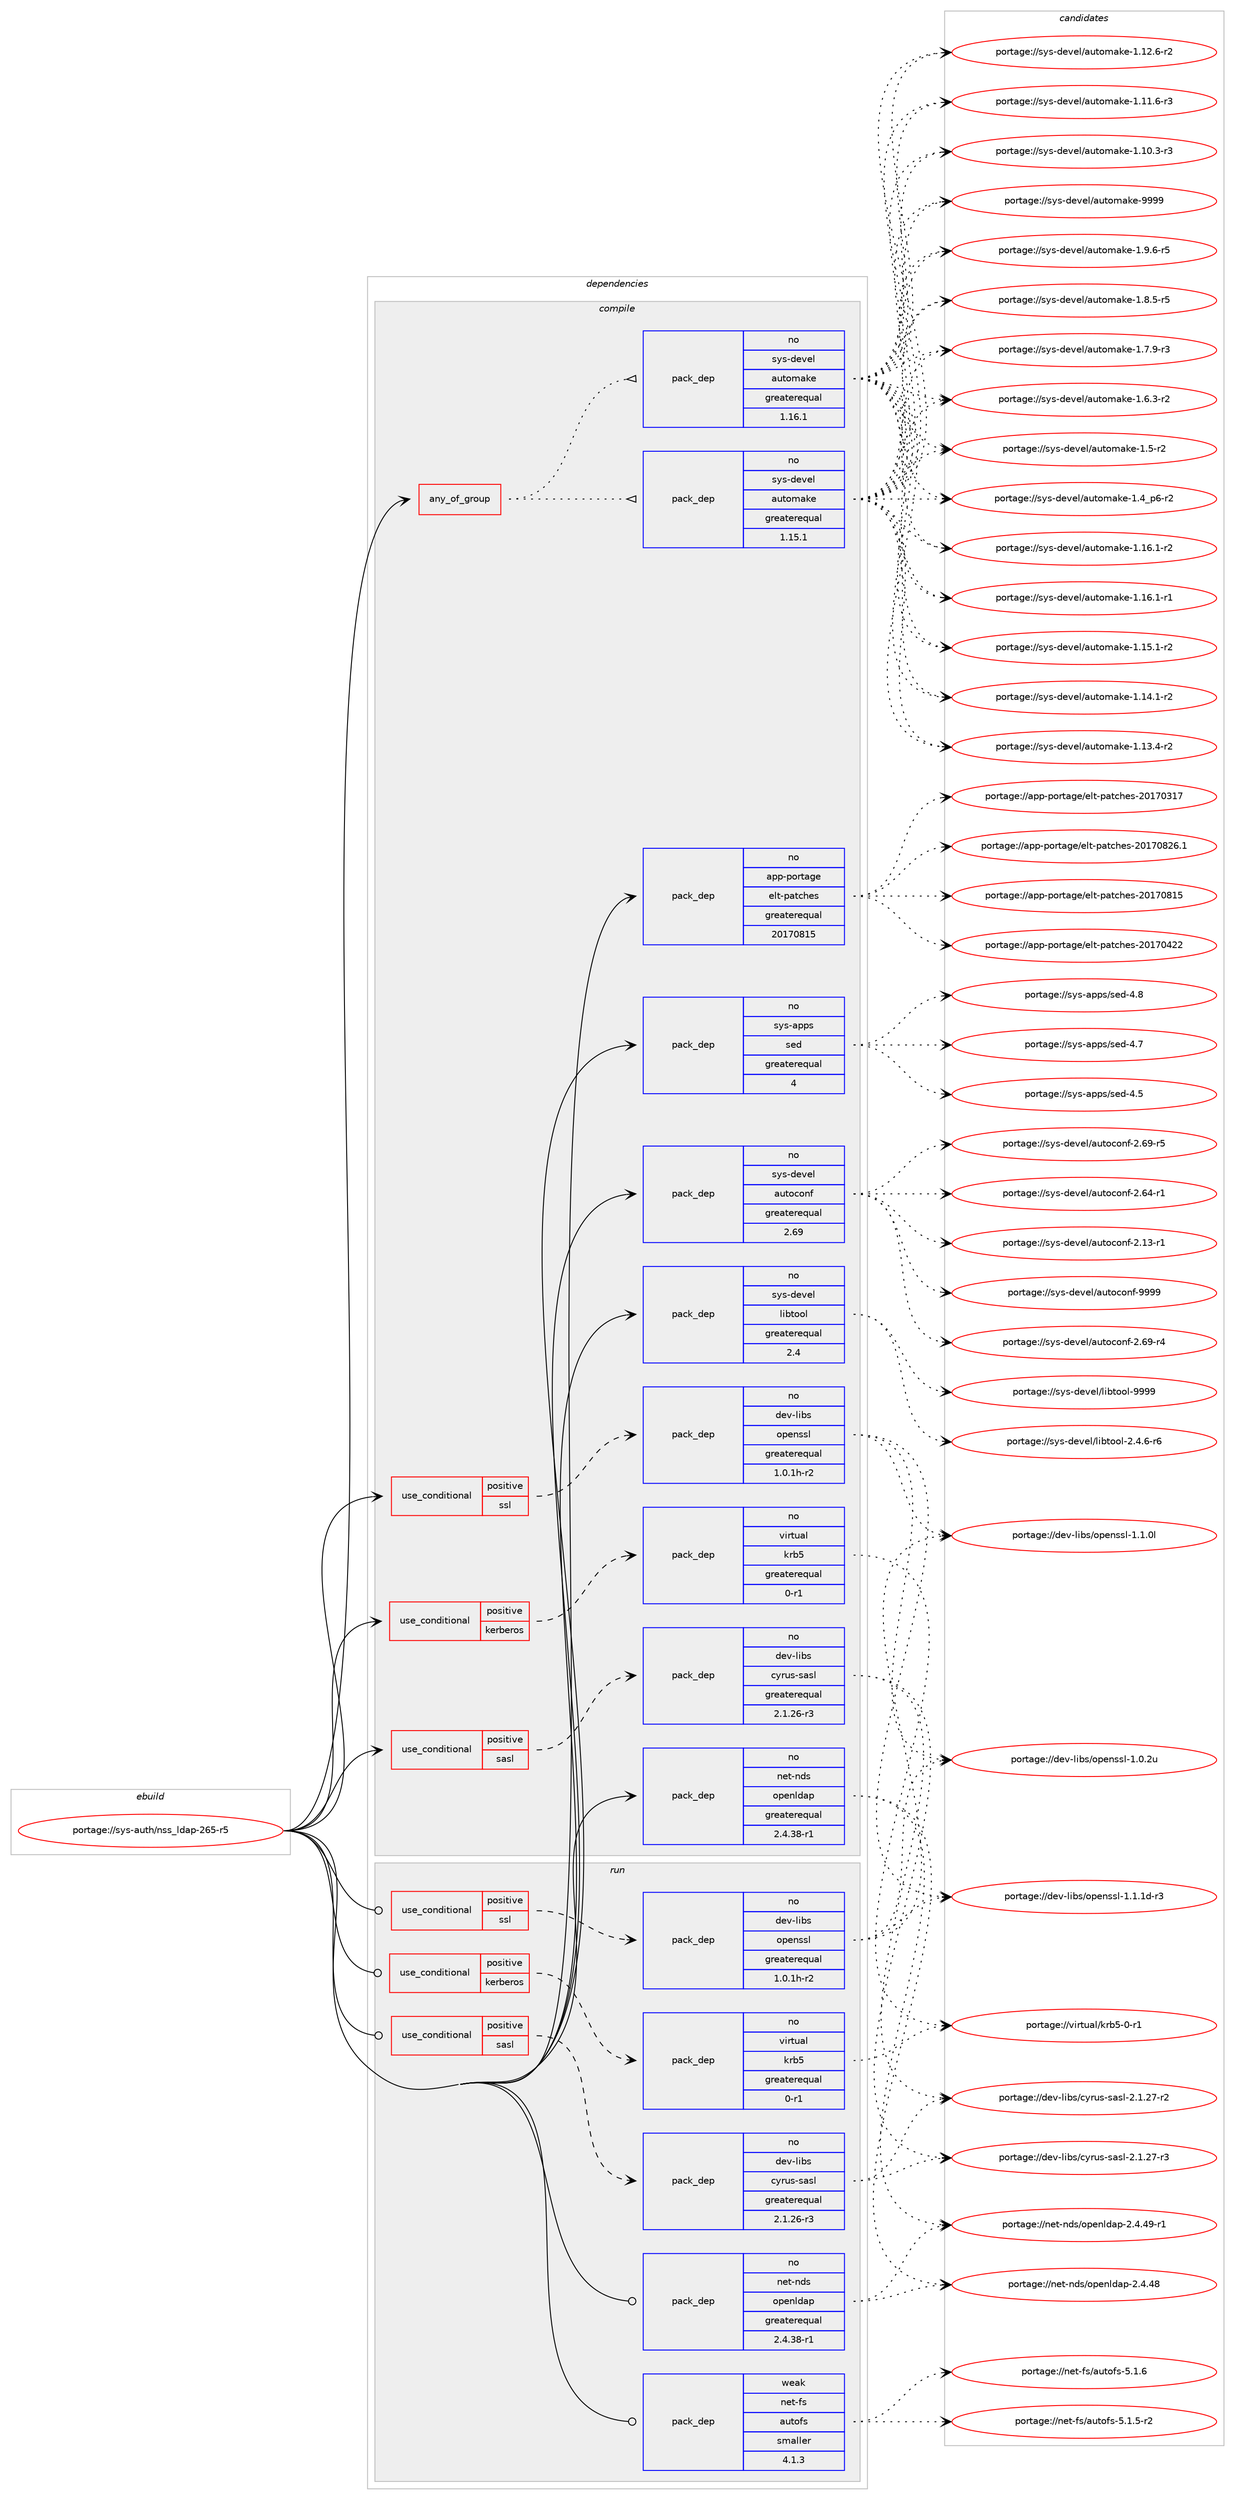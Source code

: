 digraph prolog {

# *************
# Graph options
# *************

newrank=true;
concentrate=true;
compound=true;
graph [rankdir=LR,fontname=Helvetica,fontsize=10,ranksep=1.5];#, ranksep=2.5, nodesep=0.2];
edge  [arrowhead=vee];
node  [fontname=Helvetica,fontsize=10];

# **********
# The ebuild
# **********

subgraph cluster_leftcol {
color=gray;
rank=same;
label=<<i>ebuild</i>>;
id [label="portage://sys-auth/nss_ldap-265-r5", color=red, width=4, href="../sys-auth/nss_ldap-265-r5.svg"];
}

# ****************
# The dependencies
# ****************

subgraph cluster_midcol {
color=gray;
label=<<i>dependencies</i>>;
subgraph cluster_compile {
fillcolor="#eeeeee";
style=filled;
label=<<i>compile</i>>;
subgraph any688 {
dependency28055 [label=<<TABLE BORDER="0" CELLBORDER="1" CELLSPACING="0" CELLPADDING="4"><TR><TD CELLPADDING="10">any_of_group</TD></TR></TABLE>>, shape=none, color=red];subgraph pack22561 {
dependency28056 [label=<<TABLE BORDER="0" CELLBORDER="1" CELLSPACING="0" CELLPADDING="4" WIDTH="220"><TR><TD ROWSPAN="6" CELLPADDING="30">pack_dep</TD></TR><TR><TD WIDTH="110">no</TD></TR><TR><TD>sys-devel</TD></TR><TR><TD>automake</TD></TR><TR><TD>greaterequal</TD></TR><TR><TD>1.16.1</TD></TR></TABLE>>, shape=none, color=blue];
}
dependency28055:e -> dependency28056:w [weight=20,style="dotted",arrowhead="oinv"];
subgraph pack22562 {
dependency28057 [label=<<TABLE BORDER="0" CELLBORDER="1" CELLSPACING="0" CELLPADDING="4" WIDTH="220"><TR><TD ROWSPAN="6" CELLPADDING="30">pack_dep</TD></TR><TR><TD WIDTH="110">no</TD></TR><TR><TD>sys-devel</TD></TR><TR><TD>automake</TD></TR><TR><TD>greaterequal</TD></TR><TR><TD>1.15.1</TD></TR></TABLE>>, shape=none, color=blue];
}
dependency28055:e -> dependency28057:w [weight=20,style="dotted",arrowhead="oinv"];
}
id:e -> dependency28055:w [weight=20,style="solid",arrowhead="vee"];
subgraph cond4804 {
dependency28058 [label=<<TABLE BORDER="0" CELLBORDER="1" CELLSPACING="0" CELLPADDING="4"><TR><TD ROWSPAN="3" CELLPADDING="10">use_conditional</TD></TR><TR><TD>positive</TD></TR><TR><TD>kerberos</TD></TR></TABLE>>, shape=none, color=red];
subgraph pack22563 {
dependency28059 [label=<<TABLE BORDER="0" CELLBORDER="1" CELLSPACING="0" CELLPADDING="4" WIDTH="220"><TR><TD ROWSPAN="6" CELLPADDING="30">pack_dep</TD></TR><TR><TD WIDTH="110">no</TD></TR><TR><TD>virtual</TD></TR><TR><TD>krb5</TD></TR><TR><TD>greaterequal</TD></TR><TR><TD>0-r1</TD></TR></TABLE>>, shape=none, color=blue];
}
dependency28058:e -> dependency28059:w [weight=20,style="dashed",arrowhead="vee"];
}
id:e -> dependency28058:w [weight=20,style="solid",arrowhead="vee"];
subgraph cond4805 {
dependency28060 [label=<<TABLE BORDER="0" CELLBORDER="1" CELLSPACING="0" CELLPADDING="4"><TR><TD ROWSPAN="3" CELLPADDING="10">use_conditional</TD></TR><TR><TD>positive</TD></TR><TR><TD>sasl</TD></TR></TABLE>>, shape=none, color=red];
subgraph pack22564 {
dependency28061 [label=<<TABLE BORDER="0" CELLBORDER="1" CELLSPACING="0" CELLPADDING="4" WIDTH="220"><TR><TD ROWSPAN="6" CELLPADDING="30">pack_dep</TD></TR><TR><TD WIDTH="110">no</TD></TR><TR><TD>dev-libs</TD></TR><TR><TD>cyrus-sasl</TD></TR><TR><TD>greaterequal</TD></TR><TR><TD>2.1.26-r3</TD></TR></TABLE>>, shape=none, color=blue];
}
dependency28060:e -> dependency28061:w [weight=20,style="dashed",arrowhead="vee"];
}
id:e -> dependency28060:w [weight=20,style="solid",arrowhead="vee"];
subgraph cond4806 {
dependency28062 [label=<<TABLE BORDER="0" CELLBORDER="1" CELLSPACING="0" CELLPADDING="4"><TR><TD ROWSPAN="3" CELLPADDING="10">use_conditional</TD></TR><TR><TD>positive</TD></TR><TR><TD>ssl</TD></TR></TABLE>>, shape=none, color=red];
subgraph pack22565 {
dependency28063 [label=<<TABLE BORDER="0" CELLBORDER="1" CELLSPACING="0" CELLPADDING="4" WIDTH="220"><TR><TD ROWSPAN="6" CELLPADDING="30">pack_dep</TD></TR><TR><TD WIDTH="110">no</TD></TR><TR><TD>dev-libs</TD></TR><TR><TD>openssl</TD></TR><TR><TD>greaterequal</TD></TR><TR><TD>1.0.1h-r2</TD></TR></TABLE>>, shape=none, color=blue];
}
dependency28062:e -> dependency28063:w [weight=20,style="dashed",arrowhead="vee"];
}
id:e -> dependency28062:w [weight=20,style="solid",arrowhead="vee"];
subgraph pack22566 {
dependency28064 [label=<<TABLE BORDER="0" CELLBORDER="1" CELLSPACING="0" CELLPADDING="4" WIDTH="220"><TR><TD ROWSPAN="6" CELLPADDING="30">pack_dep</TD></TR><TR><TD WIDTH="110">no</TD></TR><TR><TD>app-portage</TD></TR><TR><TD>elt-patches</TD></TR><TR><TD>greaterequal</TD></TR><TR><TD>20170815</TD></TR></TABLE>>, shape=none, color=blue];
}
id:e -> dependency28064:w [weight=20,style="solid",arrowhead="vee"];
subgraph pack22567 {
dependency28065 [label=<<TABLE BORDER="0" CELLBORDER="1" CELLSPACING="0" CELLPADDING="4" WIDTH="220"><TR><TD ROWSPAN="6" CELLPADDING="30">pack_dep</TD></TR><TR><TD WIDTH="110">no</TD></TR><TR><TD>net-nds</TD></TR><TR><TD>openldap</TD></TR><TR><TD>greaterequal</TD></TR><TR><TD>2.4.38-r1</TD></TR></TABLE>>, shape=none, color=blue];
}
id:e -> dependency28065:w [weight=20,style="solid",arrowhead="vee"];
subgraph pack22568 {
dependency28066 [label=<<TABLE BORDER="0" CELLBORDER="1" CELLSPACING="0" CELLPADDING="4" WIDTH="220"><TR><TD ROWSPAN="6" CELLPADDING="30">pack_dep</TD></TR><TR><TD WIDTH="110">no</TD></TR><TR><TD>sys-apps</TD></TR><TR><TD>sed</TD></TR><TR><TD>greaterequal</TD></TR><TR><TD>4</TD></TR></TABLE>>, shape=none, color=blue];
}
id:e -> dependency28066:w [weight=20,style="solid",arrowhead="vee"];
subgraph pack22569 {
dependency28067 [label=<<TABLE BORDER="0" CELLBORDER="1" CELLSPACING="0" CELLPADDING="4" WIDTH="220"><TR><TD ROWSPAN="6" CELLPADDING="30">pack_dep</TD></TR><TR><TD WIDTH="110">no</TD></TR><TR><TD>sys-devel</TD></TR><TR><TD>autoconf</TD></TR><TR><TD>greaterequal</TD></TR><TR><TD>2.69</TD></TR></TABLE>>, shape=none, color=blue];
}
id:e -> dependency28067:w [weight=20,style="solid",arrowhead="vee"];
subgraph pack22570 {
dependency28068 [label=<<TABLE BORDER="0" CELLBORDER="1" CELLSPACING="0" CELLPADDING="4" WIDTH="220"><TR><TD ROWSPAN="6" CELLPADDING="30">pack_dep</TD></TR><TR><TD WIDTH="110">no</TD></TR><TR><TD>sys-devel</TD></TR><TR><TD>libtool</TD></TR><TR><TD>greaterequal</TD></TR><TR><TD>2.4</TD></TR></TABLE>>, shape=none, color=blue];
}
id:e -> dependency28068:w [weight=20,style="solid",arrowhead="vee"];
}
subgraph cluster_compileandrun {
fillcolor="#eeeeee";
style=filled;
label=<<i>compile and run</i>>;
}
subgraph cluster_run {
fillcolor="#eeeeee";
style=filled;
label=<<i>run</i>>;
subgraph cond4807 {
dependency28069 [label=<<TABLE BORDER="0" CELLBORDER="1" CELLSPACING="0" CELLPADDING="4"><TR><TD ROWSPAN="3" CELLPADDING="10">use_conditional</TD></TR><TR><TD>positive</TD></TR><TR><TD>kerberos</TD></TR></TABLE>>, shape=none, color=red];
subgraph pack22571 {
dependency28070 [label=<<TABLE BORDER="0" CELLBORDER="1" CELLSPACING="0" CELLPADDING="4" WIDTH="220"><TR><TD ROWSPAN="6" CELLPADDING="30">pack_dep</TD></TR><TR><TD WIDTH="110">no</TD></TR><TR><TD>virtual</TD></TR><TR><TD>krb5</TD></TR><TR><TD>greaterequal</TD></TR><TR><TD>0-r1</TD></TR></TABLE>>, shape=none, color=blue];
}
dependency28069:e -> dependency28070:w [weight=20,style="dashed",arrowhead="vee"];
}
id:e -> dependency28069:w [weight=20,style="solid",arrowhead="odot"];
subgraph cond4808 {
dependency28071 [label=<<TABLE BORDER="0" CELLBORDER="1" CELLSPACING="0" CELLPADDING="4"><TR><TD ROWSPAN="3" CELLPADDING="10">use_conditional</TD></TR><TR><TD>positive</TD></TR><TR><TD>sasl</TD></TR></TABLE>>, shape=none, color=red];
subgraph pack22572 {
dependency28072 [label=<<TABLE BORDER="0" CELLBORDER="1" CELLSPACING="0" CELLPADDING="4" WIDTH="220"><TR><TD ROWSPAN="6" CELLPADDING="30">pack_dep</TD></TR><TR><TD WIDTH="110">no</TD></TR><TR><TD>dev-libs</TD></TR><TR><TD>cyrus-sasl</TD></TR><TR><TD>greaterequal</TD></TR><TR><TD>2.1.26-r3</TD></TR></TABLE>>, shape=none, color=blue];
}
dependency28071:e -> dependency28072:w [weight=20,style="dashed",arrowhead="vee"];
}
id:e -> dependency28071:w [weight=20,style="solid",arrowhead="odot"];
subgraph cond4809 {
dependency28073 [label=<<TABLE BORDER="0" CELLBORDER="1" CELLSPACING="0" CELLPADDING="4"><TR><TD ROWSPAN="3" CELLPADDING="10">use_conditional</TD></TR><TR><TD>positive</TD></TR><TR><TD>ssl</TD></TR></TABLE>>, shape=none, color=red];
subgraph pack22573 {
dependency28074 [label=<<TABLE BORDER="0" CELLBORDER="1" CELLSPACING="0" CELLPADDING="4" WIDTH="220"><TR><TD ROWSPAN="6" CELLPADDING="30">pack_dep</TD></TR><TR><TD WIDTH="110">no</TD></TR><TR><TD>dev-libs</TD></TR><TR><TD>openssl</TD></TR><TR><TD>greaterequal</TD></TR><TR><TD>1.0.1h-r2</TD></TR></TABLE>>, shape=none, color=blue];
}
dependency28073:e -> dependency28074:w [weight=20,style="dashed",arrowhead="vee"];
}
id:e -> dependency28073:w [weight=20,style="solid",arrowhead="odot"];
subgraph pack22574 {
dependency28075 [label=<<TABLE BORDER="0" CELLBORDER="1" CELLSPACING="0" CELLPADDING="4" WIDTH="220"><TR><TD ROWSPAN="6" CELLPADDING="30">pack_dep</TD></TR><TR><TD WIDTH="110">no</TD></TR><TR><TD>net-nds</TD></TR><TR><TD>openldap</TD></TR><TR><TD>greaterequal</TD></TR><TR><TD>2.4.38-r1</TD></TR></TABLE>>, shape=none, color=blue];
}
id:e -> dependency28075:w [weight=20,style="solid",arrowhead="odot"];
subgraph pack22575 {
dependency28076 [label=<<TABLE BORDER="0" CELLBORDER="1" CELLSPACING="0" CELLPADDING="4" WIDTH="220"><TR><TD ROWSPAN="6" CELLPADDING="30">pack_dep</TD></TR><TR><TD WIDTH="110">weak</TD></TR><TR><TD>net-fs</TD></TR><TR><TD>autofs</TD></TR><TR><TD>smaller</TD></TR><TR><TD>4.1.3</TD></TR></TABLE>>, shape=none, color=blue];
}
id:e -> dependency28076:w [weight=20,style="solid",arrowhead="odot"];
}
}

# **************
# The candidates
# **************

subgraph cluster_choices {
rank=same;
color=gray;
label=<<i>candidates</i>>;

subgraph choice22561 {
color=black;
nodesep=1;
choice115121115451001011181011084797117116111109971071014557575757 [label="portage://sys-devel/automake-9999", color=red, width=4,href="../sys-devel/automake-9999.svg"];
choice115121115451001011181011084797117116111109971071014549465746544511453 [label="portage://sys-devel/automake-1.9.6-r5", color=red, width=4,href="../sys-devel/automake-1.9.6-r5.svg"];
choice115121115451001011181011084797117116111109971071014549465646534511453 [label="portage://sys-devel/automake-1.8.5-r5", color=red, width=4,href="../sys-devel/automake-1.8.5-r5.svg"];
choice115121115451001011181011084797117116111109971071014549465546574511451 [label="portage://sys-devel/automake-1.7.9-r3", color=red, width=4,href="../sys-devel/automake-1.7.9-r3.svg"];
choice115121115451001011181011084797117116111109971071014549465446514511450 [label="portage://sys-devel/automake-1.6.3-r2", color=red, width=4,href="../sys-devel/automake-1.6.3-r2.svg"];
choice11512111545100101118101108479711711611110997107101454946534511450 [label="portage://sys-devel/automake-1.5-r2", color=red, width=4,href="../sys-devel/automake-1.5-r2.svg"];
choice115121115451001011181011084797117116111109971071014549465295112544511450 [label="portage://sys-devel/automake-1.4_p6-r2", color=red, width=4,href="../sys-devel/automake-1.4_p6-r2.svg"];
choice11512111545100101118101108479711711611110997107101454946495446494511450 [label="portage://sys-devel/automake-1.16.1-r2", color=red, width=4,href="../sys-devel/automake-1.16.1-r2.svg"];
choice11512111545100101118101108479711711611110997107101454946495446494511449 [label="portage://sys-devel/automake-1.16.1-r1", color=red, width=4,href="../sys-devel/automake-1.16.1-r1.svg"];
choice11512111545100101118101108479711711611110997107101454946495346494511450 [label="portage://sys-devel/automake-1.15.1-r2", color=red, width=4,href="../sys-devel/automake-1.15.1-r2.svg"];
choice11512111545100101118101108479711711611110997107101454946495246494511450 [label="portage://sys-devel/automake-1.14.1-r2", color=red, width=4,href="../sys-devel/automake-1.14.1-r2.svg"];
choice11512111545100101118101108479711711611110997107101454946495146524511450 [label="portage://sys-devel/automake-1.13.4-r2", color=red, width=4,href="../sys-devel/automake-1.13.4-r2.svg"];
choice11512111545100101118101108479711711611110997107101454946495046544511450 [label="portage://sys-devel/automake-1.12.6-r2", color=red, width=4,href="../sys-devel/automake-1.12.6-r2.svg"];
choice11512111545100101118101108479711711611110997107101454946494946544511451 [label="portage://sys-devel/automake-1.11.6-r3", color=red, width=4,href="../sys-devel/automake-1.11.6-r3.svg"];
choice11512111545100101118101108479711711611110997107101454946494846514511451 [label="portage://sys-devel/automake-1.10.3-r3", color=red, width=4,href="../sys-devel/automake-1.10.3-r3.svg"];
dependency28056:e -> choice115121115451001011181011084797117116111109971071014557575757:w [style=dotted,weight="100"];
dependency28056:e -> choice115121115451001011181011084797117116111109971071014549465746544511453:w [style=dotted,weight="100"];
dependency28056:e -> choice115121115451001011181011084797117116111109971071014549465646534511453:w [style=dotted,weight="100"];
dependency28056:e -> choice115121115451001011181011084797117116111109971071014549465546574511451:w [style=dotted,weight="100"];
dependency28056:e -> choice115121115451001011181011084797117116111109971071014549465446514511450:w [style=dotted,weight="100"];
dependency28056:e -> choice11512111545100101118101108479711711611110997107101454946534511450:w [style=dotted,weight="100"];
dependency28056:e -> choice115121115451001011181011084797117116111109971071014549465295112544511450:w [style=dotted,weight="100"];
dependency28056:e -> choice11512111545100101118101108479711711611110997107101454946495446494511450:w [style=dotted,weight="100"];
dependency28056:e -> choice11512111545100101118101108479711711611110997107101454946495446494511449:w [style=dotted,weight="100"];
dependency28056:e -> choice11512111545100101118101108479711711611110997107101454946495346494511450:w [style=dotted,weight="100"];
dependency28056:e -> choice11512111545100101118101108479711711611110997107101454946495246494511450:w [style=dotted,weight="100"];
dependency28056:e -> choice11512111545100101118101108479711711611110997107101454946495146524511450:w [style=dotted,weight="100"];
dependency28056:e -> choice11512111545100101118101108479711711611110997107101454946495046544511450:w [style=dotted,weight="100"];
dependency28056:e -> choice11512111545100101118101108479711711611110997107101454946494946544511451:w [style=dotted,weight="100"];
dependency28056:e -> choice11512111545100101118101108479711711611110997107101454946494846514511451:w [style=dotted,weight="100"];
}
subgraph choice22562 {
color=black;
nodesep=1;
choice115121115451001011181011084797117116111109971071014557575757 [label="portage://sys-devel/automake-9999", color=red, width=4,href="../sys-devel/automake-9999.svg"];
choice115121115451001011181011084797117116111109971071014549465746544511453 [label="portage://sys-devel/automake-1.9.6-r5", color=red, width=4,href="../sys-devel/automake-1.9.6-r5.svg"];
choice115121115451001011181011084797117116111109971071014549465646534511453 [label="portage://sys-devel/automake-1.8.5-r5", color=red, width=4,href="../sys-devel/automake-1.8.5-r5.svg"];
choice115121115451001011181011084797117116111109971071014549465546574511451 [label="portage://sys-devel/automake-1.7.9-r3", color=red, width=4,href="../sys-devel/automake-1.7.9-r3.svg"];
choice115121115451001011181011084797117116111109971071014549465446514511450 [label="portage://sys-devel/automake-1.6.3-r2", color=red, width=4,href="../sys-devel/automake-1.6.3-r2.svg"];
choice11512111545100101118101108479711711611110997107101454946534511450 [label="portage://sys-devel/automake-1.5-r2", color=red, width=4,href="../sys-devel/automake-1.5-r2.svg"];
choice115121115451001011181011084797117116111109971071014549465295112544511450 [label="portage://sys-devel/automake-1.4_p6-r2", color=red, width=4,href="../sys-devel/automake-1.4_p6-r2.svg"];
choice11512111545100101118101108479711711611110997107101454946495446494511450 [label="portage://sys-devel/automake-1.16.1-r2", color=red, width=4,href="../sys-devel/automake-1.16.1-r2.svg"];
choice11512111545100101118101108479711711611110997107101454946495446494511449 [label="portage://sys-devel/automake-1.16.1-r1", color=red, width=4,href="../sys-devel/automake-1.16.1-r1.svg"];
choice11512111545100101118101108479711711611110997107101454946495346494511450 [label="portage://sys-devel/automake-1.15.1-r2", color=red, width=4,href="../sys-devel/automake-1.15.1-r2.svg"];
choice11512111545100101118101108479711711611110997107101454946495246494511450 [label="portage://sys-devel/automake-1.14.1-r2", color=red, width=4,href="../sys-devel/automake-1.14.1-r2.svg"];
choice11512111545100101118101108479711711611110997107101454946495146524511450 [label="portage://sys-devel/automake-1.13.4-r2", color=red, width=4,href="../sys-devel/automake-1.13.4-r2.svg"];
choice11512111545100101118101108479711711611110997107101454946495046544511450 [label="portage://sys-devel/automake-1.12.6-r2", color=red, width=4,href="../sys-devel/automake-1.12.6-r2.svg"];
choice11512111545100101118101108479711711611110997107101454946494946544511451 [label="portage://sys-devel/automake-1.11.6-r3", color=red, width=4,href="../sys-devel/automake-1.11.6-r3.svg"];
choice11512111545100101118101108479711711611110997107101454946494846514511451 [label="portage://sys-devel/automake-1.10.3-r3", color=red, width=4,href="../sys-devel/automake-1.10.3-r3.svg"];
dependency28057:e -> choice115121115451001011181011084797117116111109971071014557575757:w [style=dotted,weight="100"];
dependency28057:e -> choice115121115451001011181011084797117116111109971071014549465746544511453:w [style=dotted,weight="100"];
dependency28057:e -> choice115121115451001011181011084797117116111109971071014549465646534511453:w [style=dotted,weight="100"];
dependency28057:e -> choice115121115451001011181011084797117116111109971071014549465546574511451:w [style=dotted,weight="100"];
dependency28057:e -> choice115121115451001011181011084797117116111109971071014549465446514511450:w [style=dotted,weight="100"];
dependency28057:e -> choice11512111545100101118101108479711711611110997107101454946534511450:w [style=dotted,weight="100"];
dependency28057:e -> choice115121115451001011181011084797117116111109971071014549465295112544511450:w [style=dotted,weight="100"];
dependency28057:e -> choice11512111545100101118101108479711711611110997107101454946495446494511450:w [style=dotted,weight="100"];
dependency28057:e -> choice11512111545100101118101108479711711611110997107101454946495446494511449:w [style=dotted,weight="100"];
dependency28057:e -> choice11512111545100101118101108479711711611110997107101454946495346494511450:w [style=dotted,weight="100"];
dependency28057:e -> choice11512111545100101118101108479711711611110997107101454946495246494511450:w [style=dotted,weight="100"];
dependency28057:e -> choice11512111545100101118101108479711711611110997107101454946495146524511450:w [style=dotted,weight="100"];
dependency28057:e -> choice11512111545100101118101108479711711611110997107101454946495046544511450:w [style=dotted,weight="100"];
dependency28057:e -> choice11512111545100101118101108479711711611110997107101454946494946544511451:w [style=dotted,weight="100"];
dependency28057:e -> choice11512111545100101118101108479711711611110997107101454946494846514511451:w [style=dotted,weight="100"];
}
subgraph choice22563 {
color=black;
nodesep=1;
choice1181051141161179710847107114985345484511449 [label="portage://virtual/krb5-0-r1", color=red, width=4,href="../virtual/krb5-0-r1.svg"];
dependency28059:e -> choice1181051141161179710847107114985345484511449:w [style=dotted,weight="100"];
}
subgraph choice22564 {
color=black;
nodesep=1;
choice100101118451081059811547991211141171154511597115108455046494650554511451 [label="portage://dev-libs/cyrus-sasl-2.1.27-r3", color=red, width=4,href="../dev-libs/cyrus-sasl-2.1.27-r3.svg"];
choice100101118451081059811547991211141171154511597115108455046494650554511450 [label="portage://dev-libs/cyrus-sasl-2.1.27-r2", color=red, width=4,href="../dev-libs/cyrus-sasl-2.1.27-r2.svg"];
dependency28061:e -> choice100101118451081059811547991211141171154511597115108455046494650554511451:w [style=dotted,weight="100"];
dependency28061:e -> choice100101118451081059811547991211141171154511597115108455046494650554511450:w [style=dotted,weight="100"];
}
subgraph choice22565 {
color=black;
nodesep=1;
choice1001011184510810598115471111121011101151151084549464946491004511451 [label="portage://dev-libs/openssl-1.1.1d-r3", color=red, width=4,href="../dev-libs/openssl-1.1.1d-r3.svg"];
choice100101118451081059811547111112101110115115108454946494648108 [label="portage://dev-libs/openssl-1.1.0l", color=red, width=4,href="../dev-libs/openssl-1.1.0l.svg"];
choice100101118451081059811547111112101110115115108454946484650117 [label="portage://dev-libs/openssl-1.0.2u", color=red, width=4,href="../dev-libs/openssl-1.0.2u.svg"];
dependency28063:e -> choice1001011184510810598115471111121011101151151084549464946491004511451:w [style=dotted,weight="100"];
dependency28063:e -> choice100101118451081059811547111112101110115115108454946494648108:w [style=dotted,weight="100"];
dependency28063:e -> choice100101118451081059811547111112101110115115108454946484650117:w [style=dotted,weight="100"];
}
subgraph choice22566 {
color=black;
nodesep=1;
choice971121124511211111411697103101471011081164511297116991041011154550484955485650544649 [label="portage://app-portage/elt-patches-20170826.1", color=red, width=4,href="../app-portage/elt-patches-20170826.1.svg"];
choice97112112451121111141169710310147101108116451129711699104101115455048495548564953 [label="portage://app-portage/elt-patches-20170815", color=red, width=4,href="../app-portage/elt-patches-20170815.svg"];
choice97112112451121111141169710310147101108116451129711699104101115455048495548525050 [label="portage://app-portage/elt-patches-20170422", color=red, width=4,href="../app-portage/elt-patches-20170422.svg"];
choice97112112451121111141169710310147101108116451129711699104101115455048495548514955 [label="portage://app-portage/elt-patches-20170317", color=red, width=4,href="../app-portage/elt-patches-20170317.svg"];
dependency28064:e -> choice971121124511211111411697103101471011081164511297116991041011154550484955485650544649:w [style=dotted,weight="100"];
dependency28064:e -> choice97112112451121111141169710310147101108116451129711699104101115455048495548564953:w [style=dotted,weight="100"];
dependency28064:e -> choice97112112451121111141169710310147101108116451129711699104101115455048495548525050:w [style=dotted,weight="100"];
dependency28064:e -> choice97112112451121111141169710310147101108116451129711699104101115455048495548514955:w [style=dotted,weight="100"];
}
subgraph choice22567 {
color=black;
nodesep=1;
choice110101116451101001154711111210111010810097112455046524652574511449 [label="portage://net-nds/openldap-2.4.49-r1", color=red, width=4,href="../net-nds/openldap-2.4.49-r1.svg"];
choice11010111645110100115471111121011101081009711245504652465256 [label="portage://net-nds/openldap-2.4.48", color=red, width=4,href="../net-nds/openldap-2.4.48.svg"];
dependency28065:e -> choice110101116451101001154711111210111010810097112455046524652574511449:w [style=dotted,weight="100"];
dependency28065:e -> choice11010111645110100115471111121011101081009711245504652465256:w [style=dotted,weight="100"];
}
subgraph choice22568 {
color=black;
nodesep=1;
choice11512111545971121121154711510110045524656 [label="portage://sys-apps/sed-4.8", color=red, width=4,href="../sys-apps/sed-4.8.svg"];
choice11512111545971121121154711510110045524655 [label="portage://sys-apps/sed-4.7", color=red, width=4,href="../sys-apps/sed-4.7.svg"];
choice11512111545971121121154711510110045524653 [label="portage://sys-apps/sed-4.5", color=red, width=4,href="../sys-apps/sed-4.5.svg"];
dependency28066:e -> choice11512111545971121121154711510110045524656:w [style=dotted,weight="100"];
dependency28066:e -> choice11512111545971121121154711510110045524655:w [style=dotted,weight="100"];
dependency28066:e -> choice11512111545971121121154711510110045524653:w [style=dotted,weight="100"];
}
subgraph choice22569 {
color=black;
nodesep=1;
choice115121115451001011181011084797117116111991111101024557575757 [label="portage://sys-devel/autoconf-9999", color=red, width=4,href="../sys-devel/autoconf-9999.svg"];
choice1151211154510010111810110847971171161119911111010245504654574511453 [label="portage://sys-devel/autoconf-2.69-r5", color=red, width=4,href="../sys-devel/autoconf-2.69-r5.svg"];
choice1151211154510010111810110847971171161119911111010245504654574511452 [label="portage://sys-devel/autoconf-2.69-r4", color=red, width=4,href="../sys-devel/autoconf-2.69-r4.svg"];
choice1151211154510010111810110847971171161119911111010245504654524511449 [label="portage://sys-devel/autoconf-2.64-r1", color=red, width=4,href="../sys-devel/autoconf-2.64-r1.svg"];
choice1151211154510010111810110847971171161119911111010245504649514511449 [label="portage://sys-devel/autoconf-2.13-r1", color=red, width=4,href="../sys-devel/autoconf-2.13-r1.svg"];
dependency28067:e -> choice115121115451001011181011084797117116111991111101024557575757:w [style=dotted,weight="100"];
dependency28067:e -> choice1151211154510010111810110847971171161119911111010245504654574511453:w [style=dotted,weight="100"];
dependency28067:e -> choice1151211154510010111810110847971171161119911111010245504654574511452:w [style=dotted,weight="100"];
dependency28067:e -> choice1151211154510010111810110847971171161119911111010245504654524511449:w [style=dotted,weight="100"];
dependency28067:e -> choice1151211154510010111810110847971171161119911111010245504649514511449:w [style=dotted,weight="100"];
}
subgraph choice22570 {
color=black;
nodesep=1;
choice1151211154510010111810110847108105981161111111084557575757 [label="portage://sys-devel/libtool-9999", color=red, width=4,href="../sys-devel/libtool-9999.svg"];
choice1151211154510010111810110847108105981161111111084550465246544511454 [label="portage://sys-devel/libtool-2.4.6-r6", color=red, width=4,href="../sys-devel/libtool-2.4.6-r6.svg"];
dependency28068:e -> choice1151211154510010111810110847108105981161111111084557575757:w [style=dotted,weight="100"];
dependency28068:e -> choice1151211154510010111810110847108105981161111111084550465246544511454:w [style=dotted,weight="100"];
}
subgraph choice22571 {
color=black;
nodesep=1;
choice1181051141161179710847107114985345484511449 [label="portage://virtual/krb5-0-r1", color=red, width=4,href="../virtual/krb5-0-r1.svg"];
dependency28070:e -> choice1181051141161179710847107114985345484511449:w [style=dotted,weight="100"];
}
subgraph choice22572 {
color=black;
nodesep=1;
choice100101118451081059811547991211141171154511597115108455046494650554511451 [label="portage://dev-libs/cyrus-sasl-2.1.27-r3", color=red, width=4,href="../dev-libs/cyrus-sasl-2.1.27-r3.svg"];
choice100101118451081059811547991211141171154511597115108455046494650554511450 [label="portage://dev-libs/cyrus-sasl-2.1.27-r2", color=red, width=4,href="../dev-libs/cyrus-sasl-2.1.27-r2.svg"];
dependency28072:e -> choice100101118451081059811547991211141171154511597115108455046494650554511451:w [style=dotted,weight="100"];
dependency28072:e -> choice100101118451081059811547991211141171154511597115108455046494650554511450:w [style=dotted,weight="100"];
}
subgraph choice22573 {
color=black;
nodesep=1;
choice1001011184510810598115471111121011101151151084549464946491004511451 [label="portage://dev-libs/openssl-1.1.1d-r3", color=red, width=4,href="../dev-libs/openssl-1.1.1d-r3.svg"];
choice100101118451081059811547111112101110115115108454946494648108 [label="portage://dev-libs/openssl-1.1.0l", color=red, width=4,href="../dev-libs/openssl-1.1.0l.svg"];
choice100101118451081059811547111112101110115115108454946484650117 [label="portage://dev-libs/openssl-1.0.2u", color=red, width=4,href="../dev-libs/openssl-1.0.2u.svg"];
dependency28074:e -> choice1001011184510810598115471111121011101151151084549464946491004511451:w [style=dotted,weight="100"];
dependency28074:e -> choice100101118451081059811547111112101110115115108454946494648108:w [style=dotted,weight="100"];
dependency28074:e -> choice100101118451081059811547111112101110115115108454946484650117:w [style=dotted,weight="100"];
}
subgraph choice22574 {
color=black;
nodesep=1;
choice110101116451101001154711111210111010810097112455046524652574511449 [label="portage://net-nds/openldap-2.4.49-r1", color=red, width=4,href="../net-nds/openldap-2.4.49-r1.svg"];
choice11010111645110100115471111121011101081009711245504652465256 [label="portage://net-nds/openldap-2.4.48", color=red, width=4,href="../net-nds/openldap-2.4.48.svg"];
dependency28075:e -> choice110101116451101001154711111210111010810097112455046524652574511449:w [style=dotted,weight="100"];
dependency28075:e -> choice11010111645110100115471111121011101081009711245504652465256:w [style=dotted,weight="100"];
}
subgraph choice22575 {
color=black;
nodesep=1;
choice110101116451021154797117116111102115455346494654 [label="portage://net-fs/autofs-5.1.6", color=red, width=4,href="../net-fs/autofs-5.1.6.svg"];
choice1101011164510211547971171161111021154553464946534511450 [label="portage://net-fs/autofs-5.1.5-r2", color=red, width=4,href="../net-fs/autofs-5.1.5-r2.svg"];
dependency28076:e -> choice110101116451021154797117116111102115455346494654:w [style=dotted,weight="100"];
dependency28076:e -> choice1101011164510211547971171161111021154553464946534511450:w [style=dotted,weight="100"];
}
}

}
